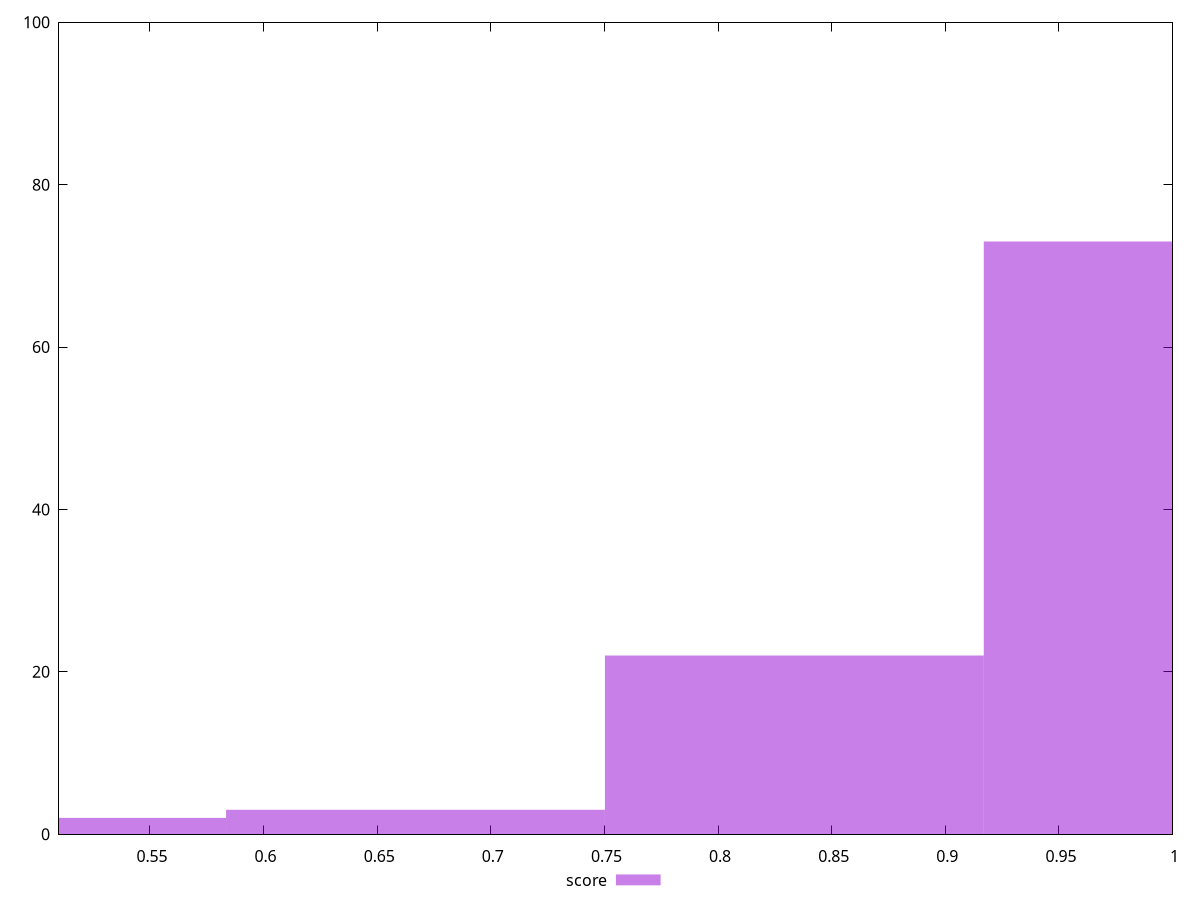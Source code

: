 reset

$score <<EOF
1.0003091848097918 73
0.8335909873414932 22
0.6668727898731945 3
0.5001545924048959 2
EOF

set key outside below
set boxwidth 0.16671819746829863
set xrange [0.51:1]
set yrange [0:100]
set trange [0:100]
set style fill transparent solid 0.5 noborder
set terminal svg size 640, 490 enhanced background rgb 'white'
set output "report_00015_2021-02-09T16-11-33.973Z/mainthread-work-breakdown/samples/pages+cached+noadtech+nomedia+nocss/score/histogram.svg"

plot $score title "score" with boxes

reset
